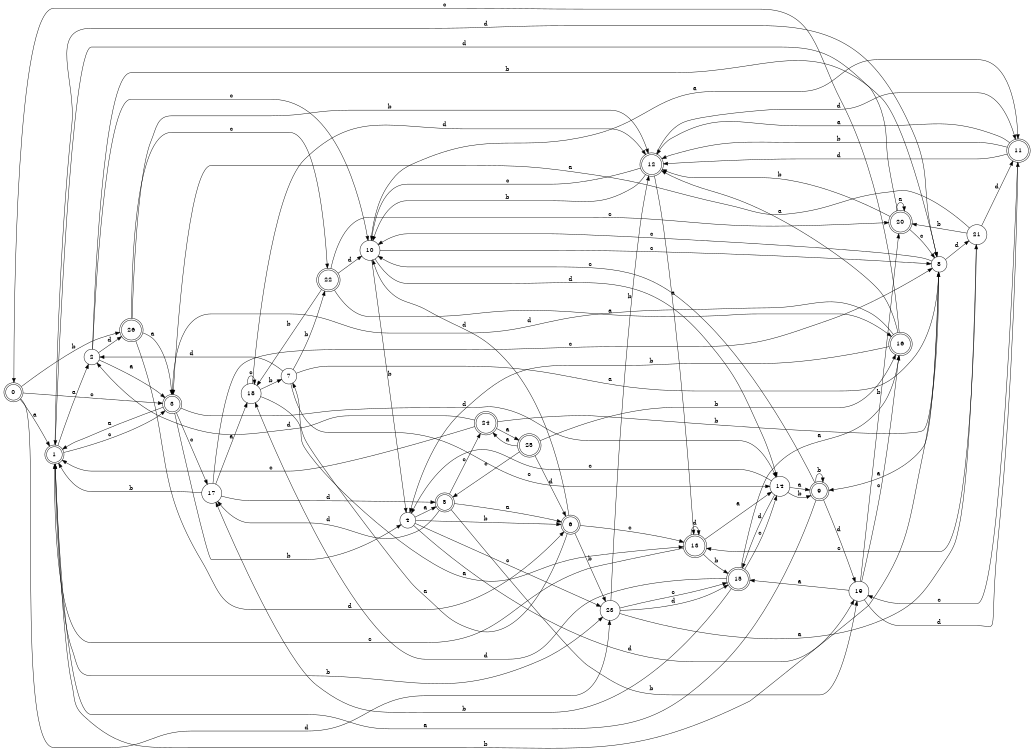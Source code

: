 digraph n22_3 {
__start0 [label="" shape="none"];

rankdir=LR;
size="8,5";

s0 [style="rounded,filled", color="black", fillcolor="white" shape="doublecircle", label="0"];
s1 [style="rounded,filled", color="black", fillcolor="white" shape="doublecircle", label="1"];
s2 [style="filled", color="black", fillcolor="white" shape="circle", label="2"];
s3 [style="rounded,filled", color="black", fillcolor="white" shape="doublecircle", label="3"];
s4 [style="filled", color="black", fillcolor="white" shape="circle", label="4"];
s5 [style="rounded,filled", color="black", fillcolor="white" shape="doublecircle", label="5"];
s6 [style="rounded,filled", color="black", fillcolor="white" shape="doublecircle", label="6"];
s7 [style="filled", color="black", fillcolor="white" shape="circle", label="7"];
s8 [style="filled", color="black", fillcolor="white" shape="circle", label="8"];
s9 [style="rounded,filled", color="black", fillcolor="white" shape="doublecircle", label="9"];
s10 [style="filled", color="black", fillcolor="white" shape="circle", label="10"];
s11 [style="rounded,filled", color="black", fillcolor="white" shape="doublecircle", label="11"];
s12 [style="rounded,filled", color="black", fillcolor="white" shape="doublecircle", label="12"];
s13 [style="rounded,filled", color="black", fillcolor="white" shape="doublecircle", label="13"];
s14 [style="filled", color="black", fillcolor="white" shape="circle", label="14"];
s15 [style="rounded,filled", color="black", fillcolor="white" shape="doublecircle", label="15"];
s16 [style="rounded,filled", color="black", fillcolor="white" shape="doublecircle", label="16"];
s17 [style="filled", color="black", fillcolor="white" shape="circle", label="17"];
s18 [style="filled", color="black", fillcolor="white" shape="circle", label="18"];
s19 [style="filled", color="black", fillcolor="white" shape="circle", label="19"];
s20 [style="rounded,filled", color="black", fillcolor="white" shape="doublecircle", label="20"];
s21 [style="filled", color="black", fillcolor="white" shape="circle", label="21"];
s22 [style="rounded,filled", color="black", fillcolor="white" shape="doublecircle", label="22"];
s23 [style="filled", color="black", fillcolor="white" shape="circle", label="23"];
s24 [style="rounded,filled", color="black", fillcolor="white" shape="doublecircle", label="24"];
s25 [style="rounded,filled", color="black", fillcolor="white" shape="doublecircle", label="25"];
s26 [style="rounded,filled", color="black", fillcolor="white" shape="doublecircle", label="26"];
s0 -> s1 [label="a"];
s0 -> s26 [label="b"];
s0 -> s3 [label="c"];
s0 -> s23 [label="d"];
s1 -> s2 [label="a"];
s1 -> s23 [label="b"];
s1 -> s3 [label="c"];
s1 -> s8 [label="d"];
s2 -> s3 [label="a"];
s2 -> s8 [label="b"];
s2 -> s10 [label="c"];
s2 -> s26 [label="d"];
s3 -> s1 [label="a"];
s3 -> s4 [label="b"];
s3 -> s17 [label="c"];
s3 -> s14 [label="d"];
s4 -> s5 [label="a"];
s4 -> s6 [label="b"];
s4 -> s23 [label="c"];
s4 -> s19 [label="d"];
s5 -> s6 [label="a"];
s5 -> s19 [label="b"];
s5 -> s24 [label="c"];
s5 -> s17 [label="d"];
s6 -> s7 [label="a"];
s6 -> s23 [label="b"];
s6 -> s13 [label="c"];
s6 -> s10 [label="d"];
s7 -> s8 [label="a"];
s7 -> s22 [label="b"];
s7 -> s14 [label="c"];
s7 -> s2 [label="d"];
s8 -> s9 [label="a"];
s8 -> s1 [label="b"];
s8 -> s10 [label="c"];
s8 -> s21 [label="d"];
s9 -> s1 [label="a"];
s9 -> s9 [label="b"];
s9 -> s10 [label="c"];
s9 -> s19 [label="d"];
s10 -> s11 [label="a"];
s10 -> s4 [label="b"];
s10 -> s8 [label="c"];
s10 -> s14 [label="d"];
s11 -> s12 [label="a"];
s11 -> s12 [label="b"];
s11 -> s19 [label="c"];
s11 -> s12 [label="d"];
s12 -> s13 [label="a"];
s12 -> s10 [label="b"];
s12 -> s10 [label="c"];
s12 -> s11 [label="d"];
s13 -> s14 [label="a"];
s13 -> s15 [label="b"];
s13 -> s1 [label="c"];
s13 -> s13 [label="d"];
s14 -> s9 [label="a"];
s14 -> s9 [label="b"];
s14 -> s4 [label="c"];
s14 -> s15 [label="d"];
s15 -> s16 [label="a"];
s15 -> s17 [label="b"];
s15 -> s14 [label="c"];
s15 -> s18 [label="d"];
s16 -> s12 [label="a"];
s16 -> s4 [label="b"];
s16 -> s0 [label="c"];
s16 -> s3 [label="d"];
s17 -> s18 [label="a"];
s17 -> s1 [label="b"];
s17 -> s8 [label="c"];
s17 -> s5 [label="d"];
s18 -> s13 [label="a"];
s18 -> s7 [label="b"];
s18 -> s18 [label="c"];
s18 -> s12 [label="d"];
s19 -> s15 [label="a"];
s19 -> s20 [label="b"];
s19 -> s16 [label="c"];
s19 -> s11 [label="d"];
s20 -> s20 [label="a"];
s20 -> s12 [label="b"];
s20 -> s8 [label="c"];
s20 -> s1 [label="d"];
s21 -> s3 [label="a"];
s21 -> s20 [label="b"];
s21 -> s13 [label="c"];
s21 -> s11 [label="d"];
s22 -> s16 [label="a"];
s22 -> s18 [label="b"];
s22 -> s20 [label="c"];
s22 -> s10 [label="d"];
s23 -> s21 [label="a"];
s23 -> s12 [label="b"];
s23 -> s15 [label="c"];
s23 -> s15 [label="d"];
s24 -> s25 [label="a"];
s24 -> s8 [label="b"];
s24 -> s1 [label="c"];
s24 -> s2 [label="d"];
s25 -> s24 [label="a"];
s25 -> s16 [label="b"];
s25 -> s5 [label="c"];
s25 -> s6 [label="d"];
s26 -> s3 [label="a"];
s26 -> s12 [label="b"];
s26 -> s22 [label="c"];
s26 -> s6 [label="d"];

}